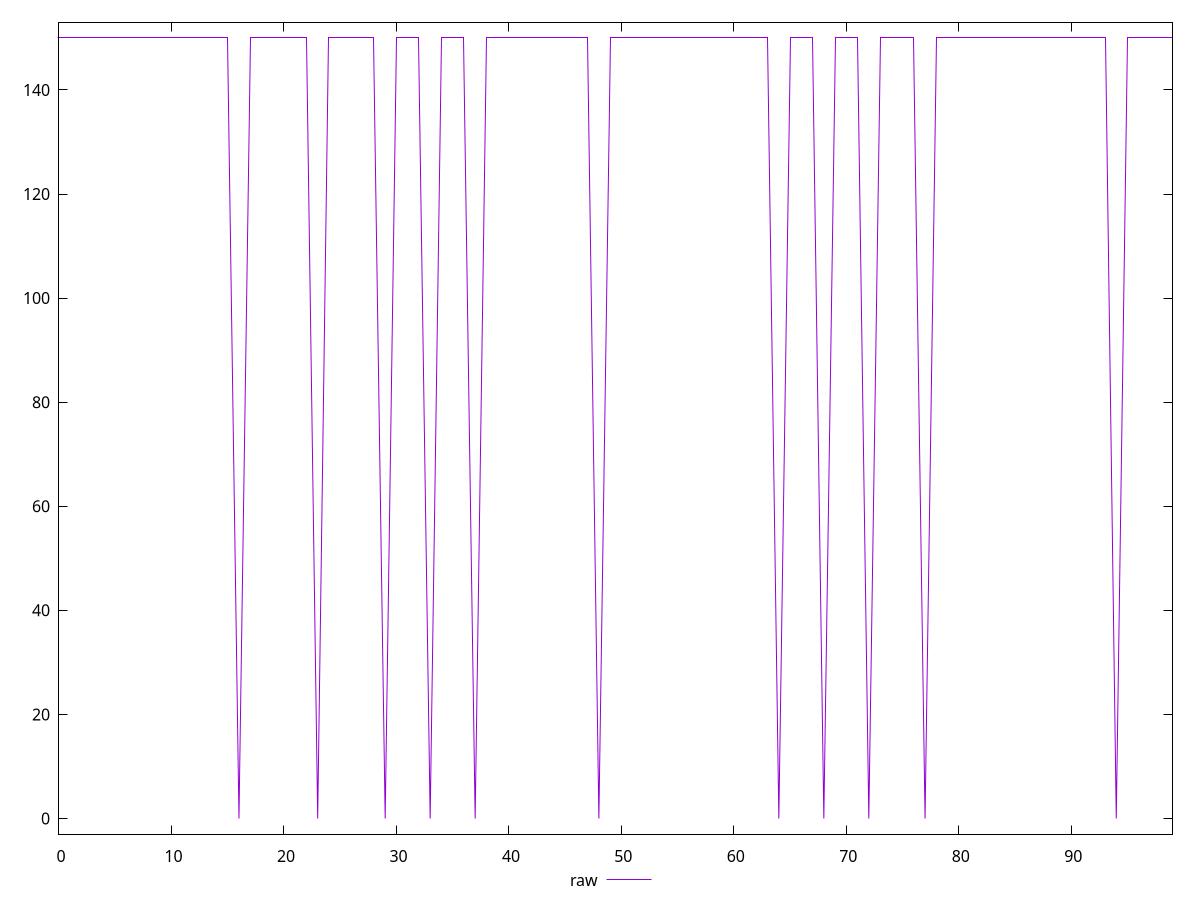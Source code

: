reset

$raw <<EOF
0 150
1 150
2 150
3 150
4 150
5 150
6 150
7 150
8 150
9 150
10 150
11 150
12 150
13 150
14 150
15 150
16 0
17 150
18 150
19 150
20 150
21 150
22 150
23 0
24 150
25 150
26 150
27 150
28 150
29 0
30 150
31 150
32 150
33 0
34 150
35 150
36 150
37 0
38 150
39 150
40 150
41 150
42 150
43 150
44 150
45 150
46 150
47 150
48 0
49 150
50 150
51 150
52 150
53 150
54 150
55 150
56 150
57 150
58 150
59 150
60 150
61 150
62 150
63 150
64 0
65 150
66 150
67 150
68 0
69 150
70 150
71 150
72 0
73 150
74 150
75 150
76 150
77 0
78 150
79 150
80 150
81 150
82 150
83 150
84 150
85 150
86 150
87 150
88 150
89 150
90 150
91 150
92 150
93 150
94 0
95 150
96 150
97 150
98 150
99 150
EOF

set key outside below
set xrange [0:99]
set yrange [-3:153]
set trange [-3:153]
set terminal svg size 640, 500 enhanced background rgb 'white'
set output "reports/report_00033_2021-03-01T14-23-16.841Z/unminified-javascript/samples/astro-cached/raw/values.svg"

plot $raw title "raw" with line

reset
